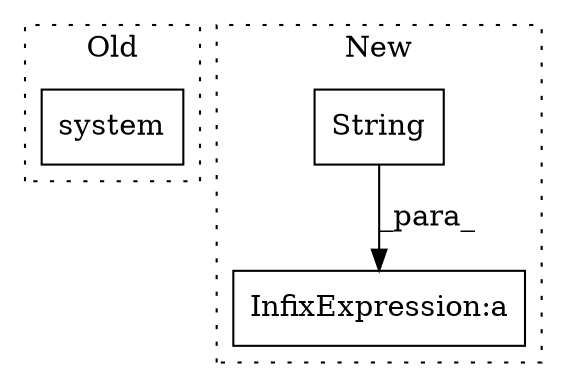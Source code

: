 digraph G {
subgraph cluster0 {
1 [label="system" a="32" s="516" l="8" shape="box"];
label = "Old";
style="dotted";
}
subgraph cluster1 {
2 [label="String" a="32" s="435,451" l="7,1" shape="box"];
3 [label="InfixExpression:a" a="27" s="432" l="3" shape="box"];
label = "New";
style="dotted";
}
2 -> 3 [label="_para_"];
}